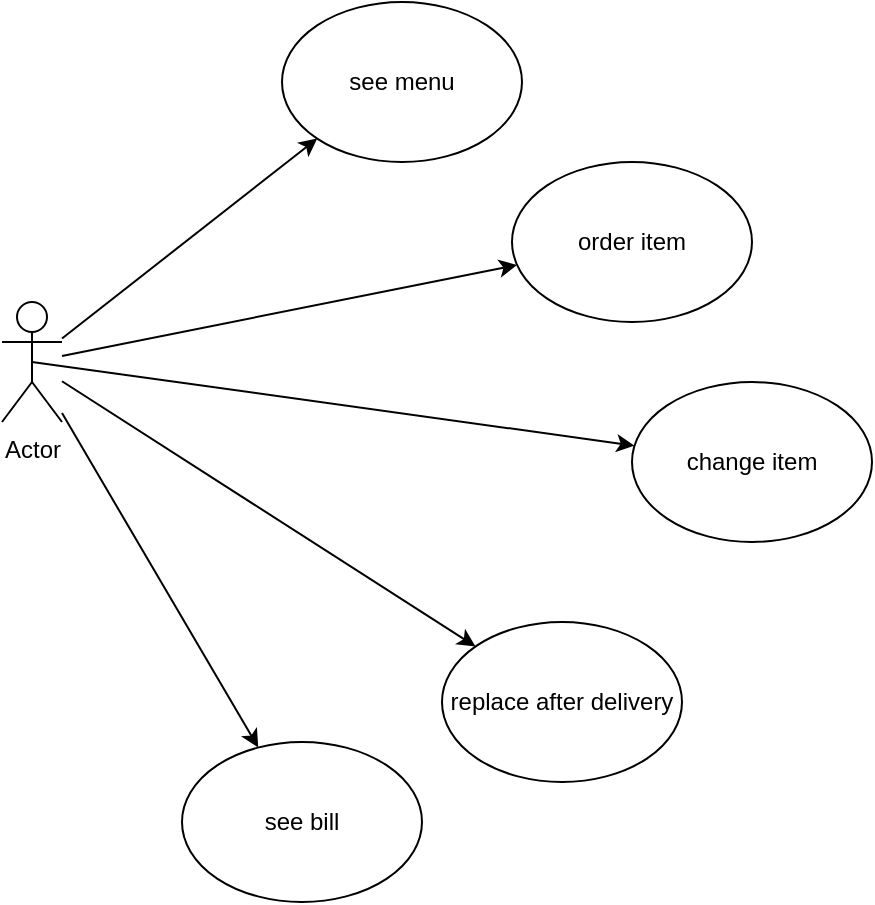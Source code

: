 <mxfile version="13.9.9" type="device"><diagram id="zP0RQ5YwRESZtggZHWPw" name="Page-1"><mxGraphModel dx="1266" dy="594" grid="1" gridSize="10" guides="1" tooltips="1" connect="1" arrows="1" fold="1" page="1" pageScale="1" pageWidth="850" pageHeight="1100" math="0" shadow="0"><root><mxCell id="0"/><mxCell id="1" parent="0"/><mxCell id="lgT3lV-bsukVvrMoKT8Q-1" value="Actor" style="shape=umlActor;verticalLabelPosition=bottom;verticalAlign=top;html=1;outlineConnect=0;" vertex="1" parent="1"><mxGeometry x="110" y="170" width="30" height="60" as="geometry"/></mxCell><mxCell id="lgT3lV-bsukVvrMoKT8Q-2" value="see menu" style="ellipse;whiteSpace=wrap;html=1;" vertex="1" parent="1"><mxGeometry x="250" y="20" width="120" height="80" as="geometry"/></mxCell><mxCell id="lgT3lV-bsukVvrMoKT8Q-3" value="see bill" style="ellipse;whiteSpace=wrap;html=1;" vertex="1" parent="1"><mxGeometry x="200" y="390" width="120" height="80" as="geometry"/></mxCell><mxCell id="lgT3lV-bsukVvrMoKT8Q-4" value="order item" style="ellipse;whiteSpace=wrap;html=1;" vertex="1" parent="1"><mxGeometry x="365" y="100" width="120" height="80" as="geometry"/></mxCell><mxCell id="lgT3lV-bsukVvrMoKT8Q-5" value="change item" style="ellipse;whiteSpace=wrap;html=1;" vertex="1" parent="1"><mxGeometry x="425" y="210" width="120" height="80" as="geometry"/></mxCell><mxCell id="lgT3lV-bsukVvrMoKT8Q-6" value="replace after delivery" style="ellipse;whiteSpace=wrap;html=1;" vertex="1" parent="1"><mxGeometry x="330" y="330" width="120" height="80" as="geometry"/></mxCell><mxCell id="lgT3lV-bsukVvrMoKT8Q-7" value="" style="endArrow=classic;html=1;entryX=0;entryY=1;entryDx=0;entryDy=0;" edge="1" parent="1" source="lgT3lV-bsukVvrMoKT8Q-1" target="lgT3lV-bsukVvrMoKT8Q-2"><mxGeometry width="50" height="50" relative="1" as="geometry"><mxPoint x="200" y="210" as="sourcePoint"/><mxPoint x="250" y="160" as="targetPoint"/></mxGeometry></mxCell><mxCell id="lgT3lV-bsukVvrMoKT8Q-8" value="" style="endArrow=classic;html=1;" edge="1" parent="1" source="lgT3lV-bsukVvrMoKT8Q-1" target="lgT3lV-bsukVvrMoKT8Q-4"><mxGeometry width="50" height="50" relative="1" as="geometry"><mxPoint x="210" y="220" as="sourcePoint"/><mxPoint x="260" y="170" as="targetPoint"/></mxGeometry></mxCell><mxCell id="lgT3lV-bsukVvrMoKT8Q-9" value="" style="endArrow=classic;html=1;exitX=0.5;exitY=0.5;exitDx=0;exitDy=0;exitPerimeter=0;" edge="1" parent="1" source="lgT3lV-bsukVvrMoKT8Q-1" target="lgT3lV-bsukVvrMoKT8Q-5"><mxGeometry width="50" height="50" relative="1" as="geometry"><mxPoint x="220" y="230" as="sourcePoint"/><mxPoint x="270" y="180" as="targetPoint"/></mxGeometry></mxCell><mxCell id="lgT3lV-bsukVvrMoKT8Q-10" value="" style="endArrow=classic;html=1;" edge="1" parent="1" source="lgT3lV-bsukVvrMoKT8Q-1" target="lgT3lV-bsukVvrMoKT8Q-6"><mxGeometry width="50" height="50" relative="1" as="geometry"><mxPoint x="230" y="240" as="sourcePoint"/><mxPoint x="280" y="190" as="targetPoint"/></mxGeometry></mxCell><mxCell id="lgT3lV-bsukVvrMoKT8Q-11" value="" style="endArrow=classic;html=1;" edge="1" parent="1" source="lgT3lV-bsukVvrMoKT8Q-1" target="lgT3lV-bsukVvrMoKT8Q-3"><mxGeometry width="50" height="50" relative="1" as="geometry"><mxPoint x="240" y="250" as="sourcePoint"/><mxPoint x="290" y="200" as="targetPoint"/></mxGeometry></mxCell></root></mxGraphModel></diagram></mxfile>